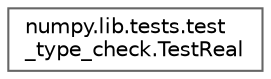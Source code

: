 digraph "Graphical Class Hierarchy"
{
 // LATEX_PDF_SIZE
  bgcolor="transparent";
  edge [fontname=Helvetica,fontsize=10,labelfontname=Helvetica,labelfontsize=10];
  node [fontname=Helvetica,fontsize=10,shape=box,height=0.2,width=0.4];
  rankdir="LR";
  Node0 [id="Node000000",label="numpy.lib.tests.test\l_type_check.TestReal",height=0.2,width=0.4,color="grey40", fillcolor="white", style="filled",URL="$d6/d1f/classnumpy_1_1lib_1_1tests_1_1test__type__check_1_1TestReal.html",tooltip=" "];
}
